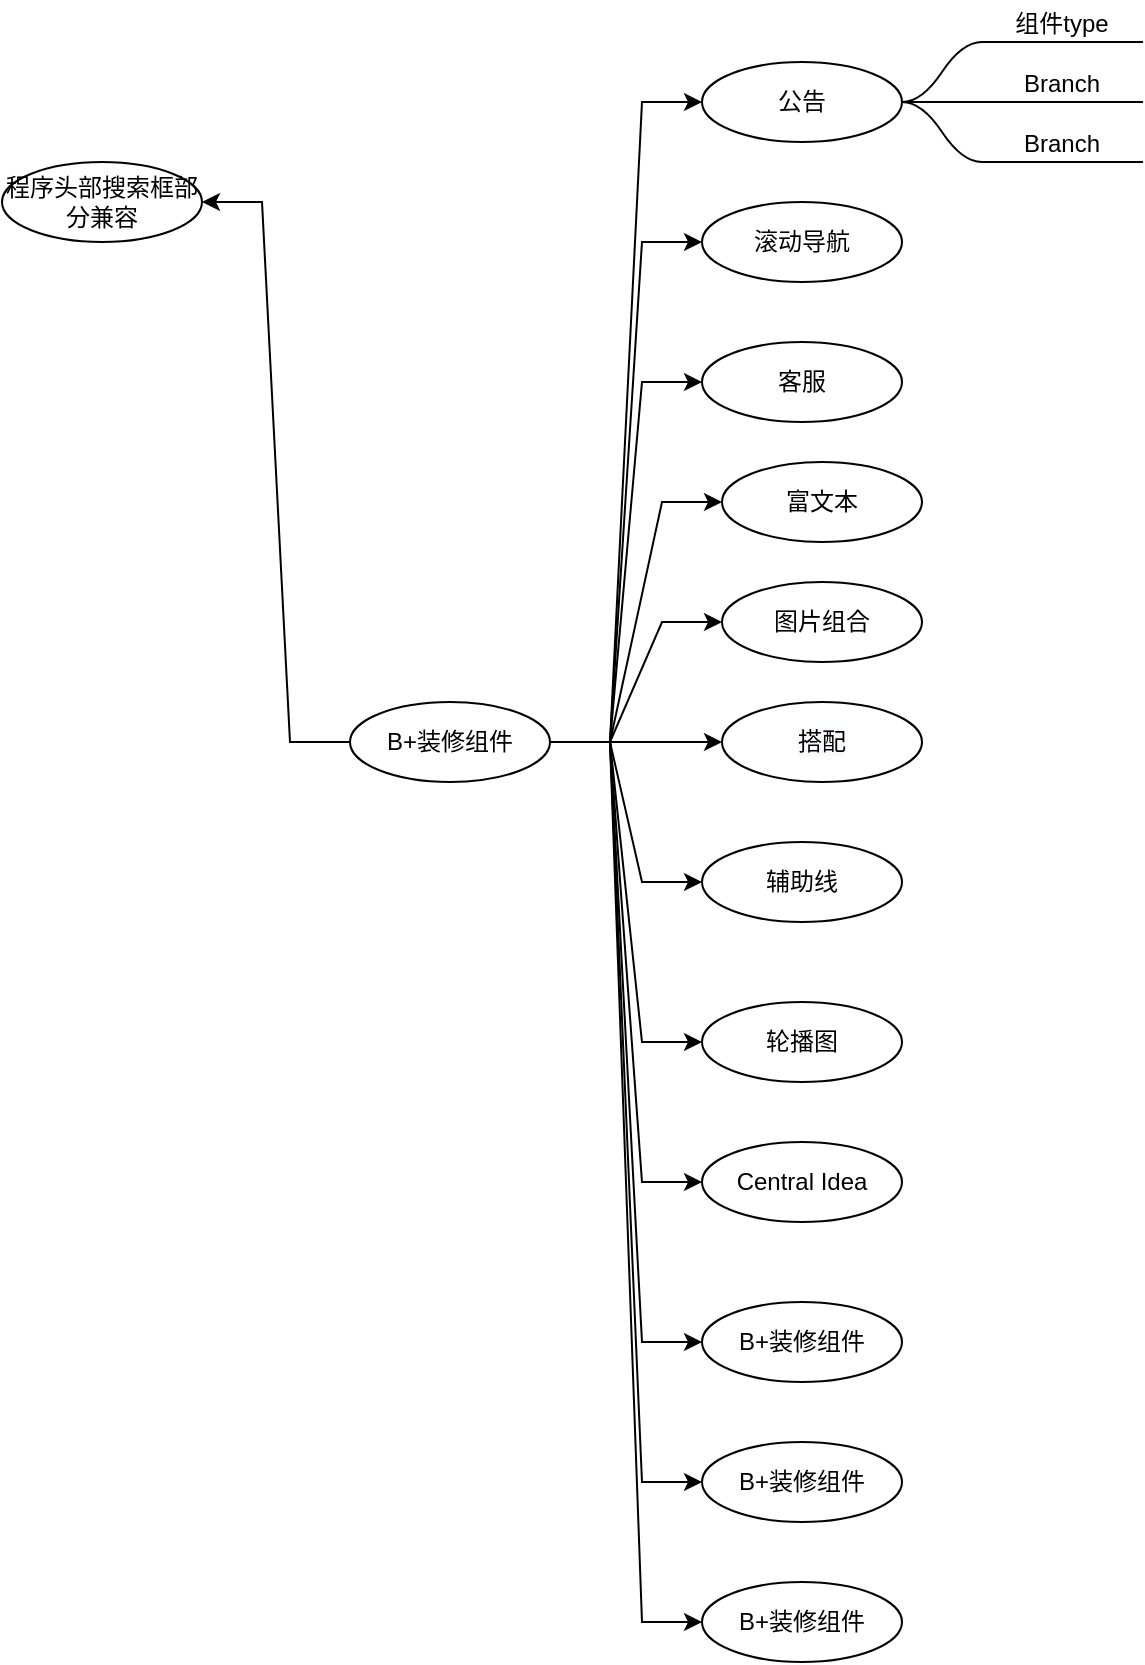 <mxfile version="17.4.3" type="github">
  <diagram id="0aUAFZSh_MN4_q0oCzIv" name="第 1 页">
    <mxGraphModel dx="790" dy="442" grid="1" gridSize="10" guides="1" tooltips="1" connect="1" arrows="1" fold="1" page="1" pageScale="1" pageWidth="827" pageHeight="1169" math="0" shadow="0">
      <root>
        <mxCell id="0" />
        <mxCell id="1" parent="0" />
        <mxCell id="g9f_4Y-mH_t3r5Xpvjlq-73" value="" style="edgeStyle=entityRelationEdgeStyle;rounded=0;orthogonalLoop=1;jettySize=auto;html=1;" edge="1" parent="1" source="g9f_4Y-mH_t3r5Xpvjlq-71" target="g9f_4Y-mH_t3r5Xpvjlq-72">
          <mxGeometry relative="1" as="geometry" />
        </mxCell>
        <mxCell id="g9f_4Y-mH_t3r5Xpvjlq-75" value="" style="edgeStyle=entityRelationEdgeStyle;rounded=0;orthogonalLoop=1;jettySize=auto;html=1;" edge="1" parent="1" source="g9f_4Y-mH_t3r5Xpvjlq-71" target="g9f_4Y-mH_t3r5Xpvjlq-74">
          <mxGeometry relative="1" as="geometry" />
        </mxCell>
        <mxCell id="g9f_4Y-mH_t3r5Xpvjlq-77" value="" style="edgeStyle=entityRelationEdgeStyle;rounded=0;orthogonalLoop=1;jettySize=auto;html=1;" edge="1" parent="1" source="g9f_4Y-mH_t3r5Xpvjlq-71" target="g9f_4Y-mH_t3r5Xpvjlq-76">
          <mxGeometry relative="1" as="geometry" />
        </mxCell>
        <mxCell id="g9f_4Y-mH_t3r5Xpvjlq-79" value="" style="edgeStyle=entityRelationEdgeStyle;rounded=0;orthogonalLoop=1;jettySize=auto;html=1;" edge="1" parent="1" source="g9f_4Y-mH_t3r5Xpvjlq-71" target="g9f_4Y-mH_t3r5Xpvjlq-78">
          <mxGeometry relative="1" as="geometry" />
        </mxCell>
        <mxCell id="g9f_4Y-mH_t3r5Xpvjlq-81" value="" style="edgeStyle=entityRelationEdgeStyle;rounded=0;orthogonalLoop=1;jettySize=auto;html=1;" edge="1" parent="1" source="g9f_4Y-mH_t3r5Xpvjlq-71" target="g9f_4Y-mH_t3r5Xpvjlq-80">
          <mxGeometry relative="1" as="geometry" />
        </mxCell>
        <mxCell id="g9f_4Y-mH_t3r5Xpvjlq-92" value="" style="edgeStyle=entityRelationEdgeStyle;rounded=0;orthogonalLoop=1;jettySize=auto;html=1;" edge="1" parent="1" source="g9f_4Y-mH_t3r5Xpvjlq-71" target="g9f_4Y-mH_t3r5Xpvjlq-91">
          <mxGeometry relative="1" as="geometry" />
        </mxCell>
        <mxCell id="g9f_4Y-mH_t3r5Xpvjlq-94" value="" style="edgeStyle=entityRelationEdgeStyle;rounded=0;orthogonalLoop=1;jettySize=auto;html=1;" edge="1" parent="1" source="g9f_4Y-mH_t3r5Xpvjlq-71" target="g9f_4Y-mH_t3r5Xpvjlq-93">
          <mxGeometry relative="1" as="geometry" />
        </mxCell>
        <mxCell id="g9f_4Y-mH_t3r5Xpvjlq-96" value="" style="edgeStyle=entityRelationEdgeStyle;rounded=0;orthogonalLoop=1;jettySize=auto;html=1;" edge="1" parent="1" source="g9f_4Y-mH_t3r5Xpvjlq-71" target="g9f_4Y-mH_t3r5Xpvjlq-95">
          <mxGeometry relative="1" as="geometry" />
        </mxCell>
        <mxCell id="g9f_4Y-mH_t3r5Xpvjlq-98" value="" style="edgeStyle=entityRelationEdgeStyle;rounded=0;orthogonalLoop=1;jettySize=auto;html=1;" edge="1" parent="1" source="g9f_4Y-mH_t3r5Xpvjlq-71" target="g9f_4Y-mH_t3r5Xpvjlq-97">
          <mxGeometry relative="1" as="geometry" />
        </mxCell>
        <mxCell id="g9f_4Y-mH_t3r5Xpvjlq-100" value="" style="edgeStyle=entityRelationEdgeStyle;rounded=0;orthogonalLoop=1;jettySize=auto;html=1;" edge="1" parent="1" source="g9f_4Y-mH_t3r5Xpvjlq-71" target="g9f_4Y-mH_t3r5Xpvjlq-99">
          <mxGeometry relative="1" as="geometry" />
        </mxCell>
        <mxCell id="g9f_4Y-mH_t3r5Xpvjlq-108" value="" style="edgeStyle=entityRelationEdgeStyle;rounded=0;orthogonalLoop=1;jettySize=auto;html=1;" edge="1" parent="1" source="g9f_4Y-mH_t3r5Xpvjlq-71" target="g9f_4Y-mH_t3r5Xpvjlq-107">
          <mxGeometry relative="1" as="geometry" />
        </mxCell>
        <mxCell id="g9f_4Y-mH_t3r5Xpvjlq-110" value="" style="edgeStyle=entityRelationEdgeStyle;rounded=0;orthogonalLoop=1;jettySize=auto;html=1;" edge="1" parent="1" source="g9f_4Y-mH_t3r5Xpvjlq-71" target="g9f_4Y-mH_t3r5Xpvjlq-109">
          <mxGeometry relative="1" as="geometry" />
        </mxCell>
        <mxCell id="g9f_4Y-mH_t3r5Xpvjlq-112" value="" style="edgeStyle=entityRelationEdgeStyle;rounded=0;orthogonalLoop=1;jettySize=auto;html=1;" edge="1" parent="1" source="g9f_4Y-mH_t3r5Xpvjlq-71" target="g9f_4Y-mH_t3r5Xpvjlq-111">
          <mxGeometry relative="1" as="geometry" />
        </mxCell>
        <mxCell id="g9f_4Y-mH_t3r5Xpvjlq-71" value="B+装修组件" style="ellipse;whiteSpace=wrap;html=1;align=center;newEdgeStyle={&quot;edgeStyle&quot;:&quot;entityRelationEdgeStyle&quot;,&quot;startArrow&quot;:&quot;none&quot;,&quot;endArrow&quot;:&quot;none&quot;,&quot;segment&quot;:10,&quot;curved&quot;:1};treeFolding=1;treeMoving=1;" vertex="1" parent="1">
          <mxGeometry x="444" y="1070" width="100" height="40" as="geometry" />
        </mxCell>
        <mxCell id="g9f_4Y-mH_t3r5Xpvjlq-72" value="滚动导航" style="ellipse;whiteSpace=wrap;html=1;align=center;newEdgeStyle={&quot;edgeStyle&quot;:&quot;entityRelationEdgeStyle&quot;,&quot;startArrow&quot;:&quot;none&quot;,&quot;endArrow&quot;:&quot;none&quot;,&quot;segment&quot;:10,&quot;curved&quot;:1};treeFolding=1;treeMoving=1;" vertex="1" parent="1">
          <mxGeometry x="620" y="820" width="100" height="40" as="geometry" />
        </mxCell>
        <mxCell id="g9f_4Y-mH_t3r5Xpvjlq-74" value="图片组合" style="ellipse;whiteSpace=wrap;html=1;align=center;newEdgeStyle={&quot;edgeStyle&quot;:&quot;entityRelationEdgeStyle&quot;,&quot;startArrow&quot;:&quot;none&quot;,&quot;endArrow&quot;:&quot;none&quot;,&quot;segment&quot;:10,&quot;curved&quot;:1};treeFolding=1;treeMoving=1;" vertex="1" parent="1">
          <mxGeometry x="630" y="1010" width="100" height="40" as="geometry" />
        </mxCell>
        <mxCell id="g9f_4Y-mH_t3r5Xpvjlq-76" value="客服" style="ellipse;whiteSpace=wrap;html=1;align=center;newEdgeStyle={&quot;edgeStyle&quot;:&quot;entityRelationEdgeStyle&quot;,&quot;startArrow&quot;:&quot;none&quot;,&quot;endArrow&quot;:&quot;none&quot;,&quot;segment&quot;:10,&quot;curved&quot;:1};treeFolding=1;treeMoving=1;" vertex="1" parent="1">
          <mxGeometry x="620" y="890" width="100" height="40" as="geometry" />
        </mxCell>
        <mxCell id="g9f_4Y-mH_t3r5Xpvjlq-78" value="富文本" style="ellipse;whiteSpace=wrap;html=1;align=center;newEdgeStyle={&quot;edgeStyle&quot;:&quot;entityRelationEdgeStyle&quot;,&quot;startArrow&quot;:&quot;none&quot;,&quot;endArrow&quot;:&quot;none&quot;,&quot;segment&quot;:10,&quot;curved&quot;:1};treeFolding=1;treeMoving=1;" vertex="1" parent="1">
          <mxGeometry x="630" y="950" width="100" height="40" as="geometry" />
        </mxCell>
        <mxCell id="g9f_4Y-mH_t3r5Xpvjlq-80" value="&#xa;&#xa;&lt;span style=&quot;color: rgb(0, 0, 0); font-family: helvetica; font-size: 12px; font-style: normal; font-weight: 400; letter-spacing: normal; text-align: center; text-indent: 0px; text-transform: none; word-spacing: 0px; background-color: rgb(248, 249, 250); display: inline; float: none;&quot;&gt;搭配&lt;/span&gt;&#xa;&#xa;" style="ellipse;whiteSpace=wrap;html=1;align=center;newEdgeStyle={&quot;edgeStyle&quot;:&quot;entityRelationEdgeStyle&quot;,&quot;startArrow&quot;:&quot;none&quot;,&quot;endArrow&quot;:&quot;none&quot;,&quot;segment&quot;:10,&quot;curved&quot;:1};treeFolding=1;treeMoving=1;" vertex="1" parent="1">
          <mxGeometry x="630" y="1070" width="100" height="40" as="geometry" />
        </mxCell>
        <mxCell id="g9f_4Y-mH_t3r5Xpvjlq-91" value="辅助线" style="ellipse;whiteSpace=wrap;html=1;align=center;newEdgeStyle={&quot;edgeStyle&quot;:&quot;entityRelationEdgeStyle&quot;,&quot;startArrow&quot;:&quot;none&quot;,&quot;endArrow&quot;:&quot;none&quot;,&quot;segment&quot;:10,&quot;curved&quot;:1};treeFolding=1;treeMoving=1;" vertex="1" parent="1">
          <mxGeometry x="620" y="1140" width="100" height="40" as="geometry" />
        </mxCell>
        <mxCell id="g9f_4Y-mH_t3r5Xpvjlq-93" value="公告" style="ellipse;whiteSpace=wrap;html=1;align=center;newEdgeStyle={&quot;edgeStyle&quot;:&quot;entityRelationEdgeStyle&quot;,&quot;startArrow&quot;:&quot;none&quot;,&quot;endArrow&quot;:&quot;none&quot;,&quot;segment&quot;:10,&quot;curved&quot;:1};treeFolding=1;treeMoving=1;" vertex="1" parent="1">
          <mxGeometry x="620" y="750" width="100" height="40" as="geometry" />
        </mxCell>
        <mxCell id="g9f_4Y-mH_t3r5Xpvjlq-95" value="轮播图" style="ellipse;whiteSpace=wrap;html=1;align=center;newEdgeStyle={&quot;edgeStyle&quot;:&quot;entityRelationEdgeStyle&quot;,&quot;startArrow&quot;:&quot;none&quot;,&quot;endArrow&quot;:&quot;none&quot;,&quot;segment&quot;:10,&quot;curved&quot;:1};treeFolding=1;treeMoving=1;" vertex="1" parent="1">
          <mxGeometry x="620" y="1220" width="100" height="40" as="geometry" />
        </mxCell>
        <mxCell id="g9f_4Y-mH_t3r5Xpvjlq-97" value="Central Idea" style="ellipse;whiteSpace=wrap;html=1;align=center;newEdgeStyle={&quot;edgeStyle&quot;:&quot;entityRelationEdgeStyle&quot;,&quot;startArrow&quot;:&quot;none&quot;,&quot;endArrow&quot;:&quot;none&quot;,&quot;segment&quot;:10,&quot;curved&quot;:1};treeFolding=1;treeMoving=1;" vertex="1" parent="1">
          <mxGeometry x="620" y="1290" width="100" height="40" as="geometry" />
        </mxCell>
        <mxCell id="g9f_4Y-mH_t3r5Xpvjlq-99" value="程序头部搜索框部分兼容" style="ellipse;whiteSpace=wrap;html=1;align=center;newEdgeStyle={&quot;edgeStyle&quot;:&quot;entityRelationEdgeStyle&quot;,&quot;startArrow&quot;:&quot;none&quot;,&quot;endArrow&quot;:&quot;none&quot;,&quot;segment&quot;:10,&quot;curved&quot;:1};treeFolding=1;treeMoving=1;" vertex="1" parent="1">
          <mxGeometry x="270" y="800" width="100" height="40" as="geometry" />
        </mxCell>
        <mxCell id="g9f_4Y-mH_t3r5Xpvjlq-107" value="B+装修组件" style="ellipse;whiteSpace=wrap;html=1;align=center;newEdgeStyle={&quot;edgeStyle&quot;:&quot;entityRelationEdgeStyle&quot;,&quot;startArrow&quot;:&quot;none&quot;,&quot;endArrow&quot;:&quot;none&quot;,&quot;segment&quot;:10,&quot;curved&quot;:1};treeFolding=1;treeMoving=1;" vertex="1" parent="1">
          <mxGeometry x="620" y="1510" width="100" height="40" as="geometry" />
        </mxCell>
        <mxCell id="g9f_4Y-mH_t3r5Xpvjlq-109" value="B+装修组件" style="ellipse;whiteSpace=wrap;html=1;align=center;newEdgeStyle={&quot;edgeStyle&quot;:&quot;entityRelationEdgeStyle&quot;,&quot;startArrow&quot;:&quot;none&quot;,&quot;endArrow&quot;:&quot;none&quot;,&quot;segment&quot;:10,&quot;curved&quot;:1};treeFolding=1;treeMoving=1;" vertex="1" parent="1">
          <mxGeometry x="620" y="1440" width="100" height="40" as="geometry" />
        </mxCell>
        <mxCell id="g9f_4Y-mH_t3r5Xpvjlq-111" value="B+装修组件" style="ellipse;whiteSpace=wrap;html=1;align=center;newEdgeStyle={&quot;edgeStyle&quot;:&quot;entityRelationEdgeStyle&quot;,&quot;startArrow&quot;:&quot;none&quot;,&quot;endArrow&quot;:&quot;none&quot;,&quot;segment&quot;:10,&quot;curved&quot;:1};treeFolding=1;treeMoving=1;" vertex="1" parent="1">
          <mxGeometry x="620" y="1370" width="100" height="40" as="geometry" />
        </mxCell>
        <mxCell id="g9f_4Y-mH_t3r5Xpvjlq-144" value="组件type" style="whiteSpace=wrap;html=1;shape=partialRectangle;top=0;left=0;bottom=1;right=0;points=[[0,1],[1,1]];fillColor=none;align=center;verticalAlign=bottom;routingCenterY=0.5;snapToPoint=1;recursiveResize=0;autosize=1;treeFolding=1;treeMoving=1;newEdgeStyle={&quot;edgeStyle&quot;:&quot;entityRelationEdgeStyle&quot;,&quot;startArrow&quot;:&quot;none&quot;,&quot;endArrow&quot;:&quot;none&quot;,&quot;segment&quot;:10,&quot;curved&quot;:1};" vertex="1" parent="1">
          <mxGeometry x="760" y="720" width="80" height="20" as="geometry" />
        </mxCell>
        <mxCell id="g9f_4Y-mH_t3r5Xpvjlq-145" value="" style="edgeStyle=entityRelationEdgeStyle;startArrow=none;endArrow=none;segment=10;curved=1;rounded=0;exitX=1;exitY=0.5;exitDx=0;exitDy=0;" edge="1" target="g9f_4Y-mH_t3r5Xpvjlq-144" parent="1" source="g9f_4Y-mH_t3r5Xpvjlq-93">
          <mxGeometry relative="1" as="geometry">
            <mxPoint x="690" y="790" as="sourcePoint" />
          </mxGeometry>
        </mxCell>
        <mxCell id="g9f_4Y-mH_t3r5Xpvjlq-148" value="Branch" style="whiteSpace=wrap;html=1;shape=partialRectangle;top=0;left=0;bottom=1;right=0;points=[[0,1],[1,1]];fillColor=none;align=center;verticalAlign=bottom;routingCenterY=0.5;snapToPoint=1;recursiveResize=0;autosize=1;treeFolding=1;treeMoving=1;newEdgeStyle={&quot;edgeStyle&quot;:&quot;entityRelationEdgeStyle&quot;,&quot;startArrow&quot;:&quot;none&quot;,&quot;endArrow&quot;:&quot;none&quot;,&quot;segment&quot;:10,&quot;curved&quot;:1};" vertex="1" parent="1">
          <mxGeometry x="760" y="750" width="80" height="20" as="geometry" />
        </mxCell>
        <mxCell id="g9f_4Y-mH_t3r5Xpvjlq-149" value="" style="edgeStyle=entityRelationEdgeStyle;startArrow=none;endArrow=none;segment=10;curved=1;rounded=0;exitX=1;exitY=0.5;exitDx=0;exitDy=0;" edge="1" target="g9f_4Y-mH_t3r5Xpvjlq-148" parent="1" source="g9f_4Y-mH_t3r5Xpvjlq-93">
          <mxGeometry relative="1" as="geometry">
            <mxPoint x="730" y="810" as="sourcePoint" />
          </mxGeometry>
        </mxCell>
        <mxCell id="g9f_4Y-mH_t3r5Xpvjlq-150" value="Branch" style="whiteSpace=wrap;html=1;shape=partialRectangle;top=0;left=0;bottom=1;right=0;points=[[0,1],[1,1]];fillColor=none;align=center;verticalAlign=bottom;routingCenterY=0.5;snapToPoint=1;recursiveResize=0;autosize=1;treeFolding=1;treeMoving=1;newEdgeStyle={&quot;edgeStyle&quot;:&quot;entityRelationEdgeStyle&quot;,&quot;startArrow&quot;:&quot;none&quot;,&quot;endArrow&quot;:&quot;none&quot;,&quot;segment&quot;:10,&quot;curved&quot;:1};" vertex="1" parent="1">
          <mxGeometry x="760" y="780" width="80" height="20" as="geometry" />
        </mxCell>
        <mxCell id="g9f_4Y-mH_t3r5Xpvjlq-151" value="" style="edgeStyle=entityRelationEdgeStyle;startArrow=none;endArrow=none;segment=10;curved=1;rounded=0;exitX=1;exitY=0.5;exitDx=0;exitDy=0;" edge="1" target="g9f_4Y-mH_t3r5Xpvjlq-150" parent="1" source="g9f_4Y-mH_t3r5Xpvjlq-93">
          <mxGeometry relative="1" as="geometry">
            <mxPoint x="720" y="830" as="sourcePoint" />
          </mxGeometry>
        </mxCell>
      </root>
    </mxGraphModel>
  </diagram>
</mxfile>
